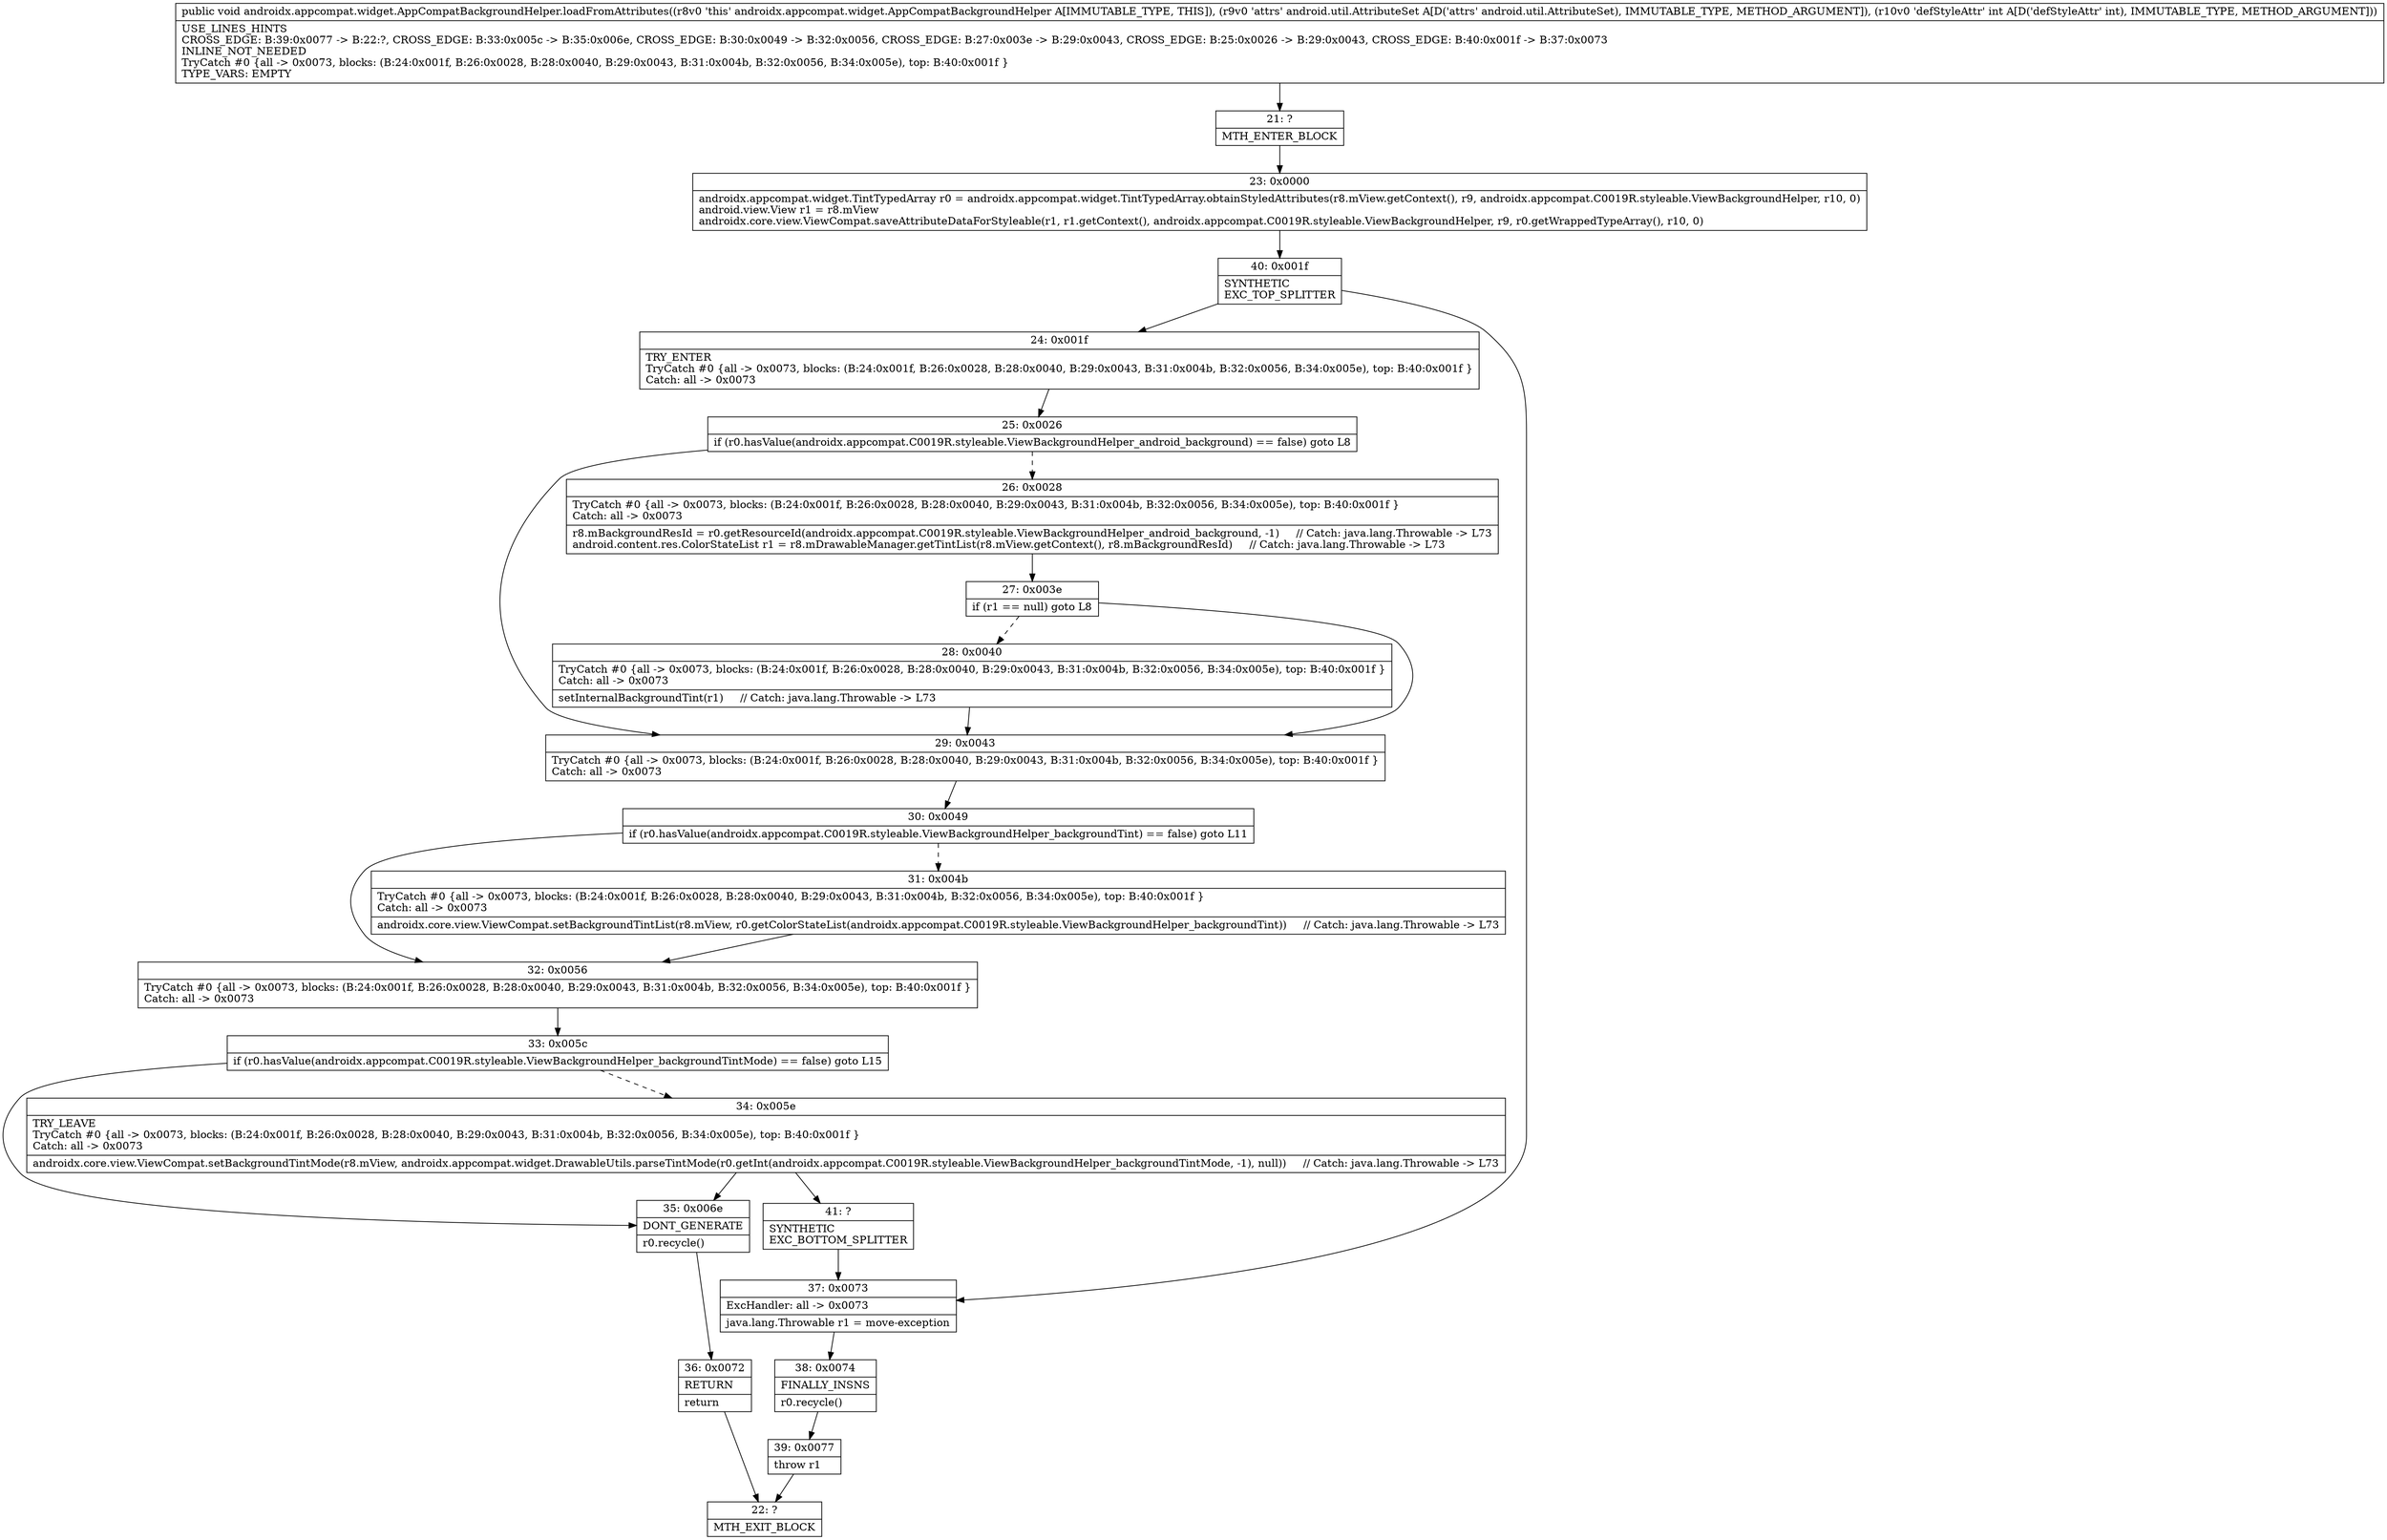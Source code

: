 digraph "CFG forandroidx.appcompat.widget.AppCompatBackgroundHelper.loadFromAttributes(Landroid\/util\/AttributeSet;I)V" {
Node_21 [shape=record,label="{21\:\ ?|MTH_ENTER_BLOCK\l}"];
Node_23 [shape=record,label="{23\:\ 0x0000|androidx.appcompat.widget.TintTypedArray r0 = androidx.appcompat.widget.TintTypedArray.obtainStyledAttributes(r8.mView.getContext(), r9, androidx.appcompat.C0019R.styleable.ViewBackgroundHelper, r10, 0)\landroid.view.View r1 = r8.mView\landroidx.core.view.ViewCompat.saveAttributeDataForStyleable(r1, r1.getContext(), androidx.appcompat.C0019R.styleable.ViewBackgroundHelper, r9, r0.getWrappedTypeArray(), r10, 0)\l}"];
Node_40 [shape=record,label="{40\:\ 0x001f|SYNTHETIC\lEXC_TOP_SPLITTER\l}"];
Node_24 [shape=record,label="{24\:\ 0x001f|TRY_ENTER\lTryCatch #0 \{all \-\> 0x0073, blocks: (B:24:0x001f, B:26:0x0028, B:28:0x0040, B:29:0x0043, B:31:0x004b, B:32:0x0056, B:34:0x005e), top: B:40:0x001f \}\lCatch: all \-\> 0x0073\l}"];
Node_25 [shape=record,label="{25\:\ 0x0026|if (r0.hasValue(androidx.appcompat.C0019R.styleable.ViewBackgroundHelper_android_background) == false) goto L8\l}"];
Node_26 [shape=record,label="{26\:\ 0x0028|TryCatch #0 \{all \-\> 0x0073, blocks: (B:24:0x001f, B:26:0x0028, B:28:0x0040, B:29:0x0043, B:31:0x004b, B:32:0x0056, B:34:0x005e), top: B:40:0x001f \}\lCatch: all \-\> 0x0073\l|r8.mBackgroundResId = r0.getResourceId(androidx.appcompat.C0019R.styleable.ViewBackgroundHelper_android_background, \-1)     \/\/ Catch: java.lang.Throwable \-\> L73\landroid.content.res.ColorStateList r1 = r8.mDrawableManager.getTintList(r8.mView.getContext(), r8.mBackgroundResId)     \/\/ Catch: java.lang.Throwable \-\> L73\l}"];
Node_27 [shape=record,label="{27\:\ 0x003e|if (r1 == null) goto L8\l}"];
Node_28 [shape=record,label="{28\:\ 0x0040|TryCatch #0 \{all \-\> 0x0073, blocks: (B:24:0x001f, B:26:0x0028, B:28:0x0040, B:29:0x0043, B:31:0x004b, B:32:0x0056, B:34:0x005e), top: B:40:0x001f \}\lCatch: all \-\> 0x0073\l|setInternalBackgroundTint(r1)     \/\/ Catch: java.lang.Throwable \-\> L73\l}"];
Node_29 [shape=record,label="{29\:\ 0x0043|TryCatch #0 \{all \-\> 0x0073, blocks: (B:24:0x001f, B:26:0x0028, B:28:0x0040, B:29:0x0043, B:31:0x004b, B:32:0x0056, B:34:0x005e), top: B:40:0x001f \}\lCatch: all \-\> 0x0073\l}"];
Node_30 [shape=record,label="{30\:\ 0x0049|if (r0.hasValue(androidx.appcompat.C0019R.styleable.ViewBackgroundHelper_backgroundTint) == false) goto L11\l}"];
Node_31 [shape=record,label="{31\:\ 0x004b|TryCatch #0 \{all \-\> 0x0073, blocks: (B:24:0x001f, B:26:0x0028, B:28:0x0040, B:29:0x0043, B:31:0x004b, B:32:0x0056, B:34:0x005e), top: B:40:0x001f \}\lCatch: all \-\> 0x0073\l|androidx.core.view.ViewCompat.setBackgroundTintList(r8.mView, r0.getColorStateList(androidx.appcompat.C0019R.styleable.ViewBackgroundHelper_backgroundTint))     \/\/ Catch: java.lang.Throwable \-\> L73\l}"];
Node_32 [shape=record,label="{32\:\ 0x0056|TryCatch #0 \{all \-\> 0x0073, blocks: (B:24:0x001f, B:26:0x0028, B:28:0x0040, B:29:0x0043, B:31:0x004b, B:32:0x0056, B:34:0x005e), top: B:40:0x001f \}\lCatch: all \-\> 0x0073\l}"];
Node_33 [shape=record,label="{33\:\ 0x005c|if (r0.hasValue(androidx.appcompat.C0019R.styleable.ViewBackgroundHelper_backgroundTintMode) == false) goto L15\l}"];
Node_34 [shape=record,label="{34\:\ 0x005e|TRY_LEAVE\lTryCatch #0 \{all \-\> 0x0073, blocks: (B:24:0x001f, B:26:0x0028, B:28:0x0040, B:29:0x0043, B:31:0x004b, B:32:0x0056, B:34:0x005e), top: B:40:0x001f \}\lCatch: all \-\> 0x0073\l|androidx.core.view.ViewCompat.setBackgroundTintMode(r8.mView, androidx.appcompat.widget.DrawableUtils.parseTintMode(r0.getInt(androidx.appcompat.C0019R.styleable.ViewBackgroundHelper_backgroundTintMode, \-1), null))     \/\/ Catch: java.lang.Throwable \-\> L73\l}"];
Node_41 [shape=record,label="{41\:\ ?|SYNTHETIC\lEXC_BOTTOM_SPLITTER\l}"];
Node_35 [shape=record,label="{35\:\ 0x006e|DONT_GENERATE\l|r0.recycle()\l}"];
Node_36 [shape=record,label="{36\:\ 0x0072|RETURN\l|return\l}"];
Node_22 [shape=record,label="{22\:\ ?|MTH_EXIT_BLOCK\l}"];
Node_37 [shape=record,label="{37\:\ 0x0073|ExcHandler: all \-\> 0x0073\l|java.lang.Throwable r1 = move\-exception\l}"];
Node_38 [shape=record,label="{38\:\ 0x0074|FINALLY_INSNS\l|r0.recycle()\l}"];
Node_39 [shape=record,label="{39\:\ 0x0077|throw r1\l}"];
MethodNode[shape=record,label="{public void androidx.appcompat.widget.AppCompatBackgroundHelper.loadFromAttributes((r8v0 'this' androidx.appcompat.widget.AppCompatBackgroundHelper A[IMMUTABLE_TYPE, THIS]), (r9v0 'attrs' android.util.AttributeSet A[D('attrs' android.util.AttributeSet), IMMUTABLE_TYPE, METHOD_ARGUMENT]), (r10v0 'defStyleAttr' int A[D('defStyleAttr' int), IMMUTABLE_TYPE, METHOD_ARGUMENT]))  | USE_LINES_HINTS\lCROSS_EDGE: B:39:0x0077 \-\> B:22:?, CROSS_EDGE: B:33:0x005c \-\> B:35:0x006e, CROSS_EDGE: B:30:0x0049 \-\> B:32:0x0056, CROSS_EDGE: B:27:0x003e \-\> B:29:0x0043, CROSS_EDGE: B:25:0x0026 \-\> B:29:0x0043, CROSS_EDGE: B:40:0x001f \-\> B:37:0x0073\lINLINE_NOT_NEEDED\lTryCatch #0 \{all \-\> 0x0073, blocks: (B:24:0x001f, B:26:0x0028, B:28:0x0040, B:29:0x0043, B:31:0x004b, B:32:0x0056, B:34:0x005e), top: B:40:0x001f \}\lTYPE_VARS: EMPTY\l}"];
MethodNode -> Node_21;Node_21 -> Node_23;
Node_23 -> Node_40;
Node_40 -> Node_24;
Node_40 -> Node_37;
Node_24 -> Node_25;
Node_25 -> Node_26[style=dashed];
Node_25 -> Node_29;
Node_26 -> Node_27;
Node_27 -> Node_28[style=dashed];
Node_27 -> Node_29;
Node_28 -> Node_29;
Node_29 -> Node_30;
Node_30 -> Node_31[style=dashed];
Node_30 -> Node_32;
Node_31 -> Node_32;
Node_32 -> Node_33;
Node_33 -> Node_34[style=dashed];
Node_33 -> Node_35;
Node_34 -> Node_35;
Node_34 -> Node_41;
Node_41 -> Node_37;
Node_35 -> Node_36;
Node_36 -> Node_22;
Node_37 -> Node_38;
Node_38 -> Node_39;
Node_39 -> Node_22;
}

